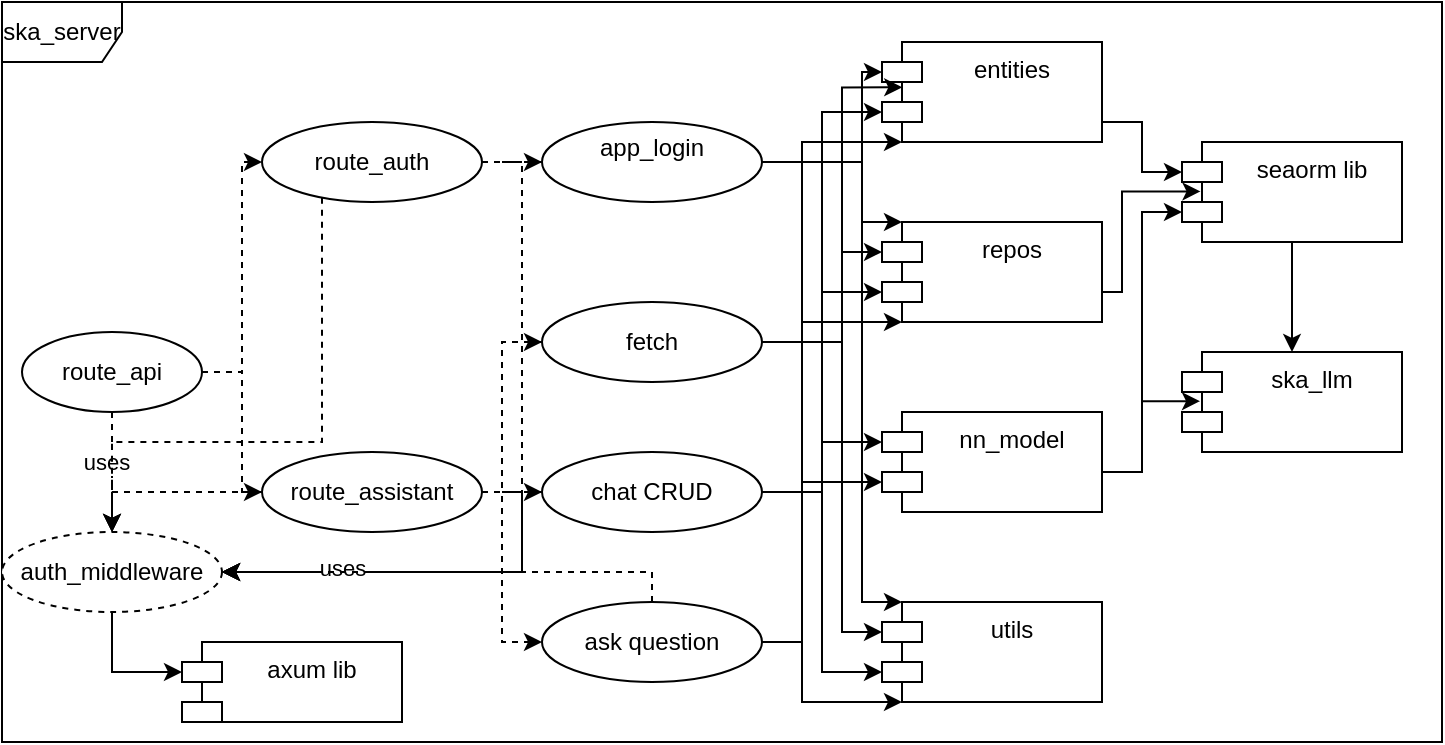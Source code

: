 <mxfile version="24.6.4" type="device">
  <diagram name="Page-1" id="7inHc9Q6Ccn756RbUHnm">
    <mxGraphModel dx="1434" dy="835" grid="1" gridSize="10" guides="1" tooltips="1" connect="1" arrows="1" fold="1" page="1" pageScale="1" pageWidth="850" pageHeight="1100" math="0" shadow="0">
      <root>
        <mxCell id="0" />
        <mxCell id="1" parent="0" />
        <mxCell id="wIZ43N2knN1_QpdRfwYL-1" value="ska_server" style="shape=umlFrame;whiteSpace=wrap;html=1;pointerEvents=0;" parent="1" vertex="1">
          <mxGeometry x="40" y="180" width="720" height="370" as="geometry" />
        </mxCell>
        <mxCell id="wIZ43N2knN1_QpdRfwYL-5" value="repos" style="shape=module;align=left;spacingLeft=20;align=center;verticalAlign=top;whiteSpace=wrap;html=1;" parent="1" vertex="1">
          <mxGeometry x="480" y="290" width="110" height="50" as="geometry" />
        </mxCell>
        <mxCell id="_1hHCrO5CZwxLzsTIWwX-1" value="nn_model" style="shape=module;align=left;spacingLeft=20;align=center;verticalAlign=top;whiteSpace=wrap;html=1;" parent="1" vertex="1">
          <mxGeometry x="480" y="385" width="110" height="50" as="geometry" />
        </mxCell>
        <mxCell id="_1hHCrO5CZwxLzsTIWwX-2" value="entities" style="shape=module;align=left;spacingLeft=20;align=center;verticalAlign=top;whiteSpace=wrap;html=1;" parent="1" vertex="1">
          <mxGeometry x="480" y="200" width="110" height="50" as="geometry" />
        </mxCell>
        <mxCell id="wpWViin_Y6ipoAt1LUYJ-13" value="" style="edgeStyle=orthogonalEdgeStyle;rounded=0;orthogonalLoop=1;jettySize=auto;html=1;" parent="1" source="_1hHCrO5CZwxLzsTIWwX-7" target="_1hHCrO5CZwxLzsTIWwX-8" edge="1">
          <mxGeometry relative="1" as="geometry" />
        </mxCell>
        <mxCell id="_1hHCrO5CZwxLzsTIWwX-7" value="seaorm lib" style="shape=module;align=left;spacingLeft=20;align=center;verticalAlign=top;whiteSpace=wrap;html=1;" parent="1" vertex="1">
          <mxGeometry x="630" y="250" width="110" height="50" as="geometry" />
        </mxCell>
        <mxCell id="_1hHCrO5CZwxLzsTIWwX-8" value="ska_llm" style="shape=module;align=left;spacingLeft=20;align=center;verticalAlign=top;whiteSpace=wrap;html=1;" parent="1" vertex="1">
          <mxGeometry x="630" y="355" width="110" height="50" as="geometry" />
        </mxCell>
        <mxCell id="wpWViin_Y6ipoAt1LUYJ-4" style="edgeStyle=orthogonalEdgeStyle;rounded=0;orthogonalLoop=1;jettySize=auto;html=1;entryX=0;entryY=0.5;entryDx=0;entryDy=0;dashed=1;" parent="1" source="wpWViin_Y6ipoAt1LUYJ-2" target="wpWViin_Y6ipoAt1LUYJ-3" edge="1">
          <mxGeometry relative="1" as="geometry">
            <Array as="points">
              <mxPoint x="160" y="365" />
              <mxPoint x="160" y="260" />
            </Array>
          </mxGeometry>
        </mxCell>
        <mxCell id="BwYgaTEa_GSQwbeDpP3s-2" style="edgeStyle=orthogonalEdgeStyle;rounded=0;orthogonalLoop=1;jettySize=auto;html=1;entryX=0;entryY=0.5;entryDx=0;entryDy=0;dashed=1;" edge="1" parent="1" source="wpWViin_Y6ipoAt1LUYJ-2" target="BwYgaTEa_GSQwbeDpP3s-1">
          <mxGeometry relative="1" as="geometry">
            <Array as="points">
              <mxPoint x="160" y="365" />
              <mxPoint x="160" y="425" />
            </Array>
          </mxGeometry>
        </mxCell>
        <mxCell id="BwYgaTEa_GSQwbeDpP3s-6" style="edgeStyle=orthogonalEdgeStyle;rounded=0;orthogonalLoop=1;jettySize=auto;html=1;dashed=1;" edge="1" parent="1" source="wpWViin_Y6ipoAt1LUYJ-2" target="BwYgaTEa_GSQwbeDpP3s-3">
          <mxGeometry relative="1" as="geometry" />
        </mxCell>
        <mxCell id="BwYgaTEa_GSQwbeDpP3s-7" value="uses" style="edgeLabel;html=1;align=center;verticalAlign=middle;resizable=0;points=[];" vertex="1" connectable="0" parent="BwYgaTEa_GSQwbeDpP3s-6">
          <mxGeometry x="-0.16" y="-3" relative="1" as="geometry">
            <mxPoint as="offset" />
          </mxGeometry>
        </mxCell>
        <mxCell id="wpWViin_Y6ipoAt1LUYJ-2" value="route_api" style="ellipse;whiteSpace=wrap;html=1;" parent="1" vertex="1">
          <mxGeometry x="50" y="345" width="90" height="40" as="geometry" />
        </mxCell>
        <mxCell id="BwYgaTEa_GSQwbeDpP3s-8" style="edgeStyle=orthogonalEdgeStyle;rounded=0;orthogonalLoop=1;jettySize=auto;html=1;entryX=0;entryY=0.5;entryDx=0;entryDy=0;dashed=1;" edge="1" parent="1" source="wpWViin_Y6ipoAt1LUYJ-3" target="BwYgaTEa_GSQwbeDpP3s-5">
          <mxGeometry relative="1" as="geometry" />
        </mxCell>
        <mxCell id="BwYgaTEa_GSQwbeDpP3s-16" style="edgeStyle=orthogonalEdgeStyle;rounded=0;orthogonalLoop=1;jettySize=auto;html=1;entryX=0.5;entryY=0;entryDx=0;entryDy=0;dashed=1;" edge="1" parent="1" source="wpWViin_Y6ipoAt1LUYJ-3" target="BwYgaTEa_GSQwbeDpP3s-3">
          <mxGeometry relative="1" as="geometry">
            <Array as="points">
              <mxPoint x="200" y="400" />
              <mxPoint x="95" y="400" />
            </Array>
          </mxGeometry>
        </mxCell>
        <mxCell id="wpWViin_Y6ipoAt1LUYJ-3" value="route_auth" style="ellipse;whiteSpace=wrap;html=1;" parent="1" vertex="1">
          <mxGeometry x="170" y="240" width="110" height="40" as="geometry" />
        </mxCell>
        <mxCell id="wpWViin_Y6ipoAt1LUYJ-10" value="utils" style="shape=module;align=left;spacingLeft=20;align=center;verticalAlign=top;whiteSpace=wrap;html=1;" parent="1" vertex="1">
          <mxGeometry x="480" y="480" width="110" height="50" as="geometry" />
        </mxCell>
        <mxCell id="wpWViin_Y6ipoAt1LUYJ-17" style="edgeStyle=orthogonalEdgeStyle;rounded=0;orthogonalLoop=1;jettySize=auto;html=1;entryX=0;entryY=0;entryDx=0;entryDy=15;entryPerimeter=0;" parent="1" source="_1hHCrO5CZwxLzsTIWwX-2" target="_1hHCrO5CZwxLzsTIWwX-7" edge="1">
          <mxGeometry relative="1" as="geometry">
            <Array as="points">
              <mxPoint x="610" y="240" />
              <mxPoint x="610" y="265" />
            </Array>
          </mxGeometry>
        </mxCell>
        <mxCell id="wpWViin_Y6ipoAt1LUYJ-18" style="edgeStyle=orthogonalEdgeStyle;rounded=0;orthogonalLoop=1;jettySize=auto;html=1;entryX=0.082;entryY=0.492;entryDx=0;entryDy=0;entryPerimeter=0;" parent="1" source="_1hHCrO5CZwxLzsTIWwX-1" target="_1hHCrO5CZwxLzsTIWwX-8" edge="1">
          <mxGeometry relative="1" as="geometry">
            <Array as="points">
              <mxPoint x="610" y="415" />
              <mxPoint x="610" y="380" />
            </Array>
          </mxGeometry>
        </mxCell>
        <mxCell id="wpWViin_Y6ipoAt1LUYJ-19" style="edgeStyle=orthogonalEdgeStyle;rounded=0;orthogonalLoop=1;jettySize=auto;html=1;entryX=0;entryY=0;entryDx=0;entryDy=35;entryPerimeter=0;" parent="1" source="_1hHCrO5CZwxLzsTIWwX-1" target="_1hHCrO5CZwxLzsTIWwX-7" edge="1">
          <mxGeometry relative="1" as="geometry">
            <Array as="points">
              <mxPoint x="610" y="415" />
              <mxPoint x="610" y="285" />
            </Array>
          </mxGeometry>
        </mxCell>
        <mxCell id="wpWViin_Y6ipoAt1LUYJ-20" style="edgeStyle=orthogonalEdgeStyle;rounded=0;orthogonalLoop=1;jettySize=auto;html=1;entryX=0.084;entryY=0.494;entryDx=0;entryDy=0;entryPerimeter=0;" parent="1" source="wIZ43N2knN1_QpdRfwYL-5" target="_1hHCrO5CZwxLzsTIWwX-7" edge="1">
          <mxGeometry relative="1" as="geometry">
            <Array as="points">
              <mxPoint x="600" y="325" />
              <mxPoint x="600" y="275" />
            </Array>
          </mxGeometry>
        </mxCell>
        <mxCell id="BwYgaTEa_GSQwbeDpP3s-12" style="edgeStyle=orthogonalEdgeStyle;rounded=0;orthogonalLoop=1;jettySize=auto;html=1;entryX=0;entryY=0.5;entryDx=0;entryDy=0;dashed=1;" edge="1" parent="1" source="BwYgaTEa_GSQwbeDpP3s-1" target="BwYgaTEa_GSQwbeDpP3s-9">
          <mxGeometry relative="1" as="geometry">
            <Array as="points">
              <mxPoint x="290" y="425" />
              <mxPoint x="290" y="350" />
            </Array>
          </mxGeometry>
        </mxCell>
        <mxCell id="BwYgaTEa_GSQwbeDpP3s-13" style="edgeStyle=orthogonalEdgeStyle;rounded=0;orthogonalLoop=1;jettySize=auto;html=1;entryX=0;entryY=0.5;entryDx=0;entryDy=0;dashed=1;" edge="1" parent="1" source="BwYgaTEa_GSQwbeDpP3s-1" target="BwYgaTEa_GSQwbeDpP3s-10">
          <mxGeometry relative="1" as="geometry" />
        </mxCell>
        <mxCell id="BwYgaTEa_GSQwbeDpP3s-14" style="edgeStyle=orthogonalEdgeStyle;rounded=0;orthogonalLoop=1;jettySize=auto;html=1;entryX=0;entryY=0.5;entryDx=0;entryDy=0;dashed=1;" edge="1" parent="1" source="BwYgaTEa_GSQwbeDpP3s-1" target="BwYgaTEa_GSQwbeDpP3s-11">
          <mxGeometry relative="1" as="geometry">
            <Array as="points">
              <mxPoint x="290" y="425" />
              <mxPoint x="290" y="500" />
            </Array>
          </mxGeometry>
        </mxCell>
        <mxCell id="BwYgaTEa_GSQwbeDpP3s-15" style="edgeStyle=orthogonalEdgeStyle;rounded=0;orthogonalLoop=1;jettySize=auto;html=1;entryX=0.5;entryY=0;entryDx=0;entryDy=0;dashed=1;" edge="1" parent="1" source="BwYgaTEa_GSQwbeDpP3s-1" target="BwYgaTEa_GSQwbeDpP3s-3">
          <mxGeometry relative="1" as="geometry">
            <Array as="points">
              <mxPoint x="95" y="425" />
            </Array>
          </mxGeometry>
        </mxCell>
        <mxCell id="BwYgaTEa_GSQwbeDpP3s-1" value="route_assistant" style="ellipse;whiteSpace=wrap;html=1;" vertex="1" parent="1">
          <mxGeometry x="170" y="405" width="110" height="40" as="geometry" />
        </mxCell>
        <mxCell id="BwYgaTEa_GSQwbeDpP3s-3" value="auth_middleware" style="ellipse;whiteSpace=wrap;html=1;dashed=1;" vertex="1" parent="1">
          <mxGeometry x="40" y="445" width="110" height="40" as="geometry" />
        </mxCell>
        <mxCell id="BwYgaTEa_GSQwbeDpP3s-17" style="edgeStyle=orthogonalEdgeStyle;rounded=0;orthogonalLoop=1;jettySize=auto;html=1;entryX=1;entryY=0.5;entryDx=0;entryDy=0;dashed=1;" edge="1" parent="1" source="BwYgaTEa_GSQwbeDpP3s-5" target="BwYgaTEa_GSQwbeDpP3s-3">
          <mxGeometry relative="1" as="geometry">
            <Array as="points">
              <mxPoint x="300" y="260" />
              <mxPoint x="300" y="465" />
            </Array>
          </mxGeometry>
        </mxCell>
        <mxCell id="BwYgaTEa_GSQwbeDpP3s-5" value="app_login&lt;div&gt;&lt;br&gt;&lt;/div&gt;" style="ellipse;whiteSpace=wrap;html=1;" vertex="1" parent="1">
          <mxGeometry x="310" y="240" width="110" height="40" as="geometry" />
        </mxCell>
        <mxCell id="BwYgaTEa_GSQwbeDpP3s-18" style="edgeStyle=orthogonalEdgeStyle;rounded=0;orthogonalLoop=1;jettySize=auto;html=1;entryX=1;entryY=0.5;entryDx=0;entryDy=0;dashed=1;" edge="1" parent="1" source="BwYgaTEa_GSQwbeDpP3s-9" target="BwYgaTEa_GSQwbeDpP3s-3">
          <mxGeometry relative="1" as="geometry">
            <Array as="points">
              <mxPoint x="300" y="350" />
              <mxPoint x="300" y="465" />
            </Array>
          </mxGeometry>
        </mxCell>
        <mxCell id="BwYgaTEa_GSQwbeDpP3s-9" value="fetch" style="ellipse;whiteSpace=wrap;html=1;" vertex="1" parent="1">
          <mxGeometry x="310" y="330" width="110" height="40" as="geometry" />
        </mxCell>
        <mxCell id="BwYgaTEa_GSQwbeDpP3s-19" style="edgeStyle=orthogonalEdgeStyle;rounded=0;orthogonalLoop=1;jettySize=auto;html=1;entryX=1;entryY=0.5;entryDx=0;entryDy=0;dashed=1;" edge="1" parent="1" source="BwYgaTEa_GSQwbeDpP3s-10" target="BwYgaTEa_GSQwbeDpP3s-3">
          <mxGeometry relative="1" as="geometry">
            <Array as="points">
              <mxPoint x="300" y="425" />
              <mxPoint x="300" y="465" />
            </Array>
          </mxGeometry>
        </mxCell>
        <mxCell id="BwYgaTEa_GSQwbeDpP3s-25" value="uses" style="edgeLabel;html=1;align=center;verticalAlign=middle;resizable=0;points=[];" vertex="1" connectable="0" parent="BwYgaTEa_GSQwbeDpP3s-19">
          <mxGeometry x="0.404" y="-2" relative="1" as="geometry">
            <mxPoint as="offset" />
          </mxGeometry>
        </mxCell>
        <mxCell id="BwYgaTEa_GSQwbeDpP3s-10" value="chat CRUD" style="ellipse;whiteSpace=wrap;html=1;" vertex="1" parent="1">
          <mxGeometry x="310" y="405" width="110" height="40" as="geometry" />
        </mxCell>
        <mxCell id="BwYgaTEa_GSQwbeDpP3s-44" style="edgeStyle=orthogonalEdgeStyle;rounded=0;orthogonalLoop=1;jettySize=auto;html=1;entryX=1;entryY=0.5;entryDx=0;entryDy=0;dashed=1;" edge="1" parent="1" source="BwYgaTEa_GSQwbeDpP3s-11" target="BwYgaTEa_GSQwbeDpP3s-3">
          <mxGeometry relative="1" as="geometry">
            <Array as="points">
              <mxPoint x="365" y="465" />
            </Array>
          </mxGeometry>
        </mxCell>
        <mxCell id="BwYgaTEa_GSQwbeDpP3s-11" value="ask question" style="ellipse;whiteSpace=wrap;html=1;" vertex="1" parent="1">
          <mxGeometry x="310" y="480" width="110" height="40" as="geometry" />
        </mxCell>
        <mxCell id="BwYgaTEa_GSQwbeDpP3s-26" style="edgeStyle=orthogonalEdgeStyle;rounded=0;orthogonalLoop=1;jettySize=auto;html=1;entryX=0;entryY=0;entryDx=0;entryDy=15;entryPerimeter=0;" edge="1" parent="1" source="BwYgaTEa_GSQwbeDpP3s-5" target="_1hHCrO5CZwxLzsTIWwX-2">
          <mxGeometry relative="1" as="geometry">
            <Array as="points">
              <mxPoint x="470" y="260" />
              <mxPoint x="470" y="215" />
            </Array>
          </mxGeometry>
        </mxCell>
        <mxCell id="BwYgaTEa_GSQwbeDpP3s-27" style="edgeStyle=orthogonalEdgeStyle;rounded=0;orthogonalLoop=1;jettySize=auto;html=1;entryX=0;entryY=0;entryDx=10;entryDy=0;entryPerimeter=0;" edge="1" parent="1" source="BwYgaTEa_GSQwbeDpP3s-5" target="wIZ43N2knN1_QpdRfwYL-5">
          <mxGeometry relative="1" as="geometry">
            <Array as="points">
              <mxPoint x="470" y="260" />
              <mxPoint x="470" y="290" />
            </Array>
          </mxGeometry>
        </mxCell>
        <mxCell id="BwYgaTEa_GSQwbeDpP3s-31" style="edgeStyle=orthogonalEdgeStyle;rounded=0;orthogonalLoop=1;jettySize=auto;html=1;entryX=0.092;entryY=0.453;entryDx=0;entryDy=0;entryPerimeter=0;" edge="1" parent="1" source="BwYgaTEa_GSQwbeDpP3s-9" target="_1hHCrO5CZwxLzsTIWwX-2">
          <mxGeometry relative="1" as="geometry">
            <Array as="points">
              <mxPoint x="460" y="350" />
              <mxPoint x="460" y="223" />
            </Array>
          </mxGeometry>
        </mxCell>
        <mxCell id="BwYgaTEa_GSQwbeDpP3s-32" style="edgeStyle=orthogonalEdgeStyle;rounded=0;orthogonalLoop=1;jettySize=auto;html=1;entryX=0;entryY=0;entryDx=0;entryDy=15;entryPerimeter=0;" edge="1" parent="1" source="BwYgaTEa_GSQwbeDpP3s-9" target="wIZ43N2knN1_QpdRfwYL-5">
          <mxGeometry relative="1" as="geometry">
            <Array as="points">
              <mxPoint x="460" y="350" />
              <mxPoint x="460" y="305" />
            </Array>
          </mxGeometry>
        </mxCell>
        <mxCell id="BwYgaTEa_GSQwbeDpP3s-33" style="edgeStyle=orthogonalEdgeStyle;rounded=0;orthogonalLoop=1;jettySize=auto;html=1;entryX=0;entryY=0;entryDx=0;entryDy=35;entryPerimeter=0;" edge="1" parent="1" source="BwYgaTEa_GSQwbeDpP3s-10" target="_1hHCrO5CZwxLzsTIWwX-2">
          <mxGeometry relative="1" as="geometry">
            <Array as="points">
              <mxPoint x="450" y="425" />
              <mxPoint x="450" y="235" />
            </Array>
          </mxGeometry>
        </mxCell>
        <mxCell id="BwYgaTEa_GSQwbeDpP3s-34" style="edgeStyle=orthogonalEdgeStyle;rounded=0;orthogonalLoop=1;jettySize=auto;html=1;entryX=0;entryY=0;entryDx=0;entryDy=35;entryPerimeter=0;" edge="1" parent="1" source="BwYgaTEa_GSQwbeDpP3s-10" target="wIZ43N2knN1_QpdRfwYL-5">
          <mxGeometry relative="1" as="geometry">
            <Array as="points">
              <mxPoint x="450" y="425" />
              <mxPoint x="450" y="325" />
            </Array>
          </mxGeometry>
        </mxCell>
        <mxCell id="BwYgaTEa_GSQwbeDpP3s-35" style="edgeStyle=orthogonalEdgeStyle;rounded=0;orthogonalLoop=1;jettySize=auto;html=1;entryX=0;entryY=0;entryDx=0;entryDy=15;entryPerimeter=0;" edge="1" parent="1" source="BwYgaTEa_GSQwbeDpP3s-10" target="_1hHCrO5CZwxLzsTIWwX-1">
          <mxGeometry relative="1" as="geometry" />
        </mxCell>
        <mxCell id="BwYgaTEa_GSQwbeDpP3s-36" style="edgeStyle=orthogonalEdgeStyle;rounded=0;orthogonalLoop=1;jettySize=auto;html=1;entryX=0;entryY=1;entryDx=10;entryDy=0;entryPerimeter=0;" edge="1" parent="1" source="BwYgaTEa_GSQwbeDpP3s-11" target="_1hHCrO5CZwxLzsTIWwX-2">
          <mxGeometry relative="1" as="geometry">
            <Array as="points">
              <mxPoint x="440" y="500" />
              <mxPoint x="440" y="250" />
            </Array>
          </mxGeometry>
        </mxCell>
        <mxCell id="BwYgaTEa_GSQwbeDpP3s-37" style="edgeStyle=orthogonalEdgeStyle;rounded=0;orthogonalLoop=1;jettySize=auto;html=1;entryX=0;entryY=1;entryDx=10;entryDy=0;entryPerimeter=0;" edge="1" parent="1" source="BwYgaTEa_GSQwbeDpP3s-11" target="wIZ43N2knN1_QpdRfwYL-5">
          <mxGeometry relative="1" as="geometry">
            <Array as="points">
              <mxPoint x="440" y="500" />
              <mxPoint x="440" y="340" />
            </Array>
          </mxGeometry>
        </mxCell>
        <mxCell id="BwYgaTEa_GSQwbeDpP3s-38" style="edgeStyle=orthogonalEdgeStyle;rounded=0;orthogonalLoop=1;jettySize=auto;html=1;entryX=0;entryY=0;entryDx=0;entryDy=35;entryPerimeter=0;" edge="1" parent="1" source="BwYgaTEa_GSQwbeDpP3s-11" target="_1hHCrO5CZwxLzsTIWwX-1">
          <mxGeometry relative="1" as="geometry">
            <Array as="points">
              <mxPoint x="440" y="500" />
              <mxPoint x="440" y="420" />
            </Array>
          </mxGeometry>
        </mxCell>
        <mxCell id="BwYgaTEa_GSQwbeDpP3s-39" style="edgeStyle=orthogonalEdgeStyle;rounded=0;orthogonalLoop=1;jettySize=auto;html=1;entryX=0;entryY=1;entryDx=10;entryDy=0;entryPerimeter=0;" edge="1" parent="1" source="BwYgaTEa_GSQwbeDpP3s-11" target="wpWViin_Y6ipoAt1LUYJ-10">
          <mxGeometry relative="1" as="geometry">
            <Array as="points">
              <mxPoint x="440" y="500" />
              <mxPoint x="440" y="530" />
            </Array>
          </mxGeometry>
        </mxCell>
        <mxCell id="BwYgaTEa_GSQwbeDpP3s-40" style="edgeStyle=orthogonalEdgeStyle;rounded=0;orthogonalLoop=1;jettySize=auto;html=1;entryX=0;entryY=0;entryDx=0;entryDy=35;entryPerimeter=0;" edge="1" parent="1" source="BwYgaTEa_GSQwbeDpP3s-10" target="wpWViin_Y6ipoAt1LUYJ-10">
          <mxGeometry relative="1" as="geometry" />
        </mxCell>
        <mxCell id="BwYgaTEa_GSQwbeDpP3s-41" style="edgeStyle=orthogonalEdgeStyle;rounded=0;orthogonalLoop=1;jettySize=auto;html=1;entryX=0;entryY=0;entryDx=0;entryDy=15;entryPerimeter=0;" edge="1" parent="1" source="BwYgaTEa_GSQwbeDpP3s-9" target="wpWViin_Y6ipoAt1LUYJ-10">
          <mxGeometry relative="1" as="geometry">
            <Array as="points">
              <mxPoint x="460" y="350" />
              <mxPoint x="460" y="495" />
            </Array>
          </mxGeometry>
        </mxCell>
        <mxCell id="BwYgaTEa_GSQwbeDpP3s-42" style="edgeStyle=orthogonalEdgeStyle;rounded=0;orthogonalLoop=1;jettySize=auto;html=1;entryX=0;entryY=0;entryDx=10;entryDy=0;entryPerimeter=0;" edge="1" parent="1" source="BwYgaTEa_GSQwbeDpP3s-5" target="wpWViin_Y6ipoAt1LUYJ-10">
          <mxGeometry relative="1" as="geometry">
            <Array as="points">
              <mxPoint x="470" y="260" />
              <mxPoint x="470" y="480" />
            </Array>
          </mxGeometry>
        </mxCell>
        <mxCell id="BwYgaTEa_GSQwbeDpP3s-43" value="axum lib" style="shape=module;align=left;spacingLeft=20;align=center;verticalAlign=top;whiteSpace=wrap;html=1;" vertex="1" parent="1">
          <mxGeometry x="130" y="500" width="110" height="40" as="geometry" />
        </mxCell>
        <mxCell id="BwYgaTEa_GSQwbeDpP3s-45" style="edgeStyle=orthogonalEdgeStyle;rounded=0;orthogonalLoop=1;jettySize=auto;html=1;entryX=0;entryY=0;entryDx=0;entryDy=15;entryPerimeter=0;" edge="1" parent="1" source="BwYgaTEa_GSQwbeDpP3s-3" target="BwYgaTEa_GSQwbeDpP3s-43">
          <mxGeometry relative="1" as="geometry" />
        </mxCell>
      </root>
    </mxGraphModel>
  </diagram>
</mxfile>
